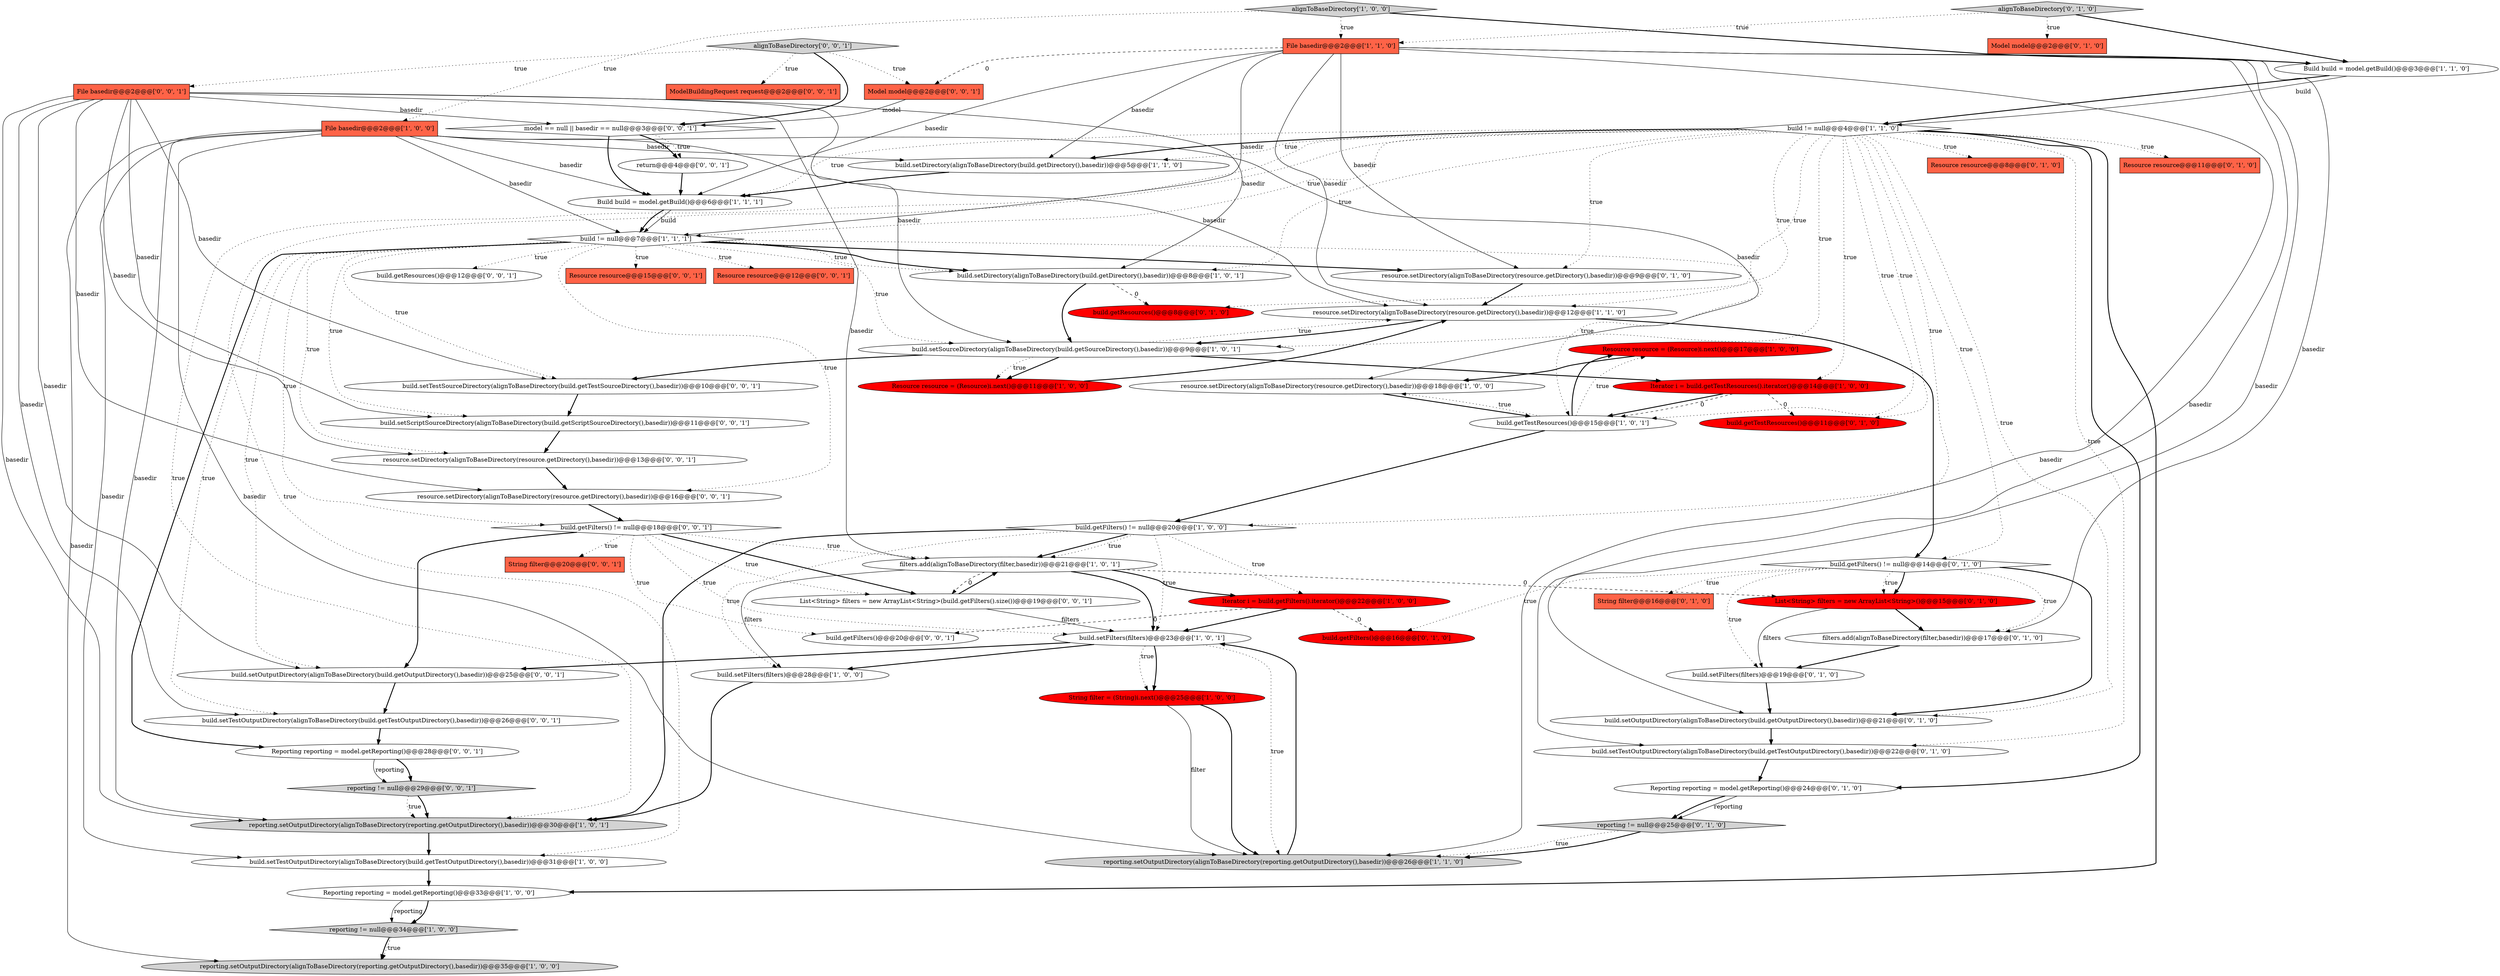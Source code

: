digraph {
16 [style = filled, label = "Resource resource = (Resource)i.next()@@@17@@@['1', '0', '0']", fillcolor = red, shape = ellipse image = "AAA1AAABBB1BBB"];
53 [style = filled, label = "File basedir@@@2@@@['0', '0', '1']", fillcolor = tomato, shape = box image = "AAA0AAABBB3BBB"];
40 [style = filled, label = "reporting != null@@@25@@@['0', '1', '0']", fillcolor = lightgray, shape = diamond image = "AAA0AAABBB2BBB"];
29 [style = filled, label = "Model model@@@2@@@['0', '1', '0']", fillcolor = tomato, shape = box image = "AAA0AAABBB2BBB"];
7 [style = filled, label = "build.setFilters(filters)@@@23@@@['1', '0', '1']", fillcolor = white, shape = ellipse image = "AAA0AAABBB1BBB"];
3 [style = filled, label = "build.getTestResources()@@@15@@@['1', '0', '1']", fillcolor = white, shape = ellipse image = "AAA0AAABBB1BBB"];
1 [style = filled, label = "resource.setDirectory(alignToBaseDirectory(resource.getDirectory(),basedir))@@@12@@@['1', '1', '0']", fillcolor = white, shape = ellipse image = "AAA0AAABBB1BBB"];
22 [style = filled, label = "resource.setDirectory(alignToBaseDirectory(resource.getDirectory(),basedir))@@@18@@@['1', '0', '0']", fillcolor = white, shape = ellipse image = "AAA0AAABBB1BBB"];
26 [style = filled, label = "Build build = model.getBuild()@@@3@@@['1', '1', '0']", fillcolor = white, shape = ellipse image = "AAA0AAABBB1BBB"];
33 [style = filled, label = "build.setOutputDirectory(alignToBaseDirectory(build.getOutputDirectory(),basedir))@@@21@@@['0', '1', '0']", fillcolor = white, shape = ellipse image = "AAA0AAABBB2BBB"];
35 [style = filled, label = "List<String> filters = new ArrayList<String>()@@@15@@@['0', '1', '0']", fillcolor = red, shape = ellipse image = "AAA1AAABBB2BBB"];
36 [style = filled, label = "filters.add(alignToBaseDirectory(filter,basedir))@@@17@@@['0', '1', '0']", fillcolor = white, shape = ellipse image = "AAA0AAABBB2BBB"];
46 [style = filled, label = "ModelBuildingRequest request@@@2@@@['0', '0', '1']", fillcolor = tomato, shape = box image = "AAA0AAABBB3BBB"];
47 [style = filled, label = "return@@@4@@@['0', '0', '1']", fillcolor = white, shape = ellipse image = "AAA0AAABBB3BBB"];
54 [style = filled, label = "alignToBaseDirectory['0', '0', '1']", fillcolor = lightgray, shape = diamond image = "AAA0AAABBB3BBB"];
5 [style = filled, label = "reporting.setOutputDirectory(alignToBaseDirectory(reporting.getOutputDirectory(),basedir))@@@35@@@['1', '0', '0']", fillcolor = lightgray, shape = ellipse image = "AAA0AAABBB1BBB"];
63 [style = filled, label = "build.getFilters()@@@20@@@['0', '0', '1']", fillcolor = white, shape = ellipse image = "AAA0AAABBB3BBB"];
24 [style = filled, label = "build.setDirectory(alignToBaseDirectory(build.getDirectory(),basedir))@@@5@@@['1', '1', '0']", fillcolor = white, shape = ellipse image = "AAA0AAABBB1BBB"];
0 [style = filled, label = "String filter = (String)i.next()@@@25@@@['1', '0', '0']", fillcolor = red, shape = ellipse image = "AAA1AAABBB1BBB"];
61 [style = filled, label = "build.setTestSourceDirectory(alignToBaseDirectory(build.getTestSourceDirectory(),basedir))@@@10@@@['0', '0', '1']", fillcolor = white, shape = ellipse image = "AAA0AAABBB3BBB"];
32 [style = filled, label = "build.getResources()@@@8@@@['0', '1', '0']", fillcolor = red, shape = ellipse image = "AAA1AAABBB2BBB"];
2 [style = filled, label = "build.setDirectory(alignToBaseDirectory(build.getDirectory(),basedir))@@@8@@@['1', '0', '1']", fillcolor = white, shape = ellipse image = "AAA0AAABBB1BBB"];
44 [style = filled, label = "build.getTestResources()@@@11@@@['0', '1', '0']", fillcolor = red, shape = ellipse image = "AAA1AAABBB2BBB"];
57 [style = filled, label = "build.setTestOutputDirectory(alignToBaseDirectory(build.getTestOutputDirectory(),basedir))@@@26@@@['0', '0', '1']", fillcolor = white, shape = ellipse image = "AAA0AAABBB3BBB"];
64 [style = filled, label = "build.setOutputDirectory(alignToBaseDirectory(build.getOutputDirectory(),basedir))@@@25@@@['0', '0', '1']", fillcolor = white, shape = ellipse image = "AAA0AAABBB3BBB"];
27 [style = filled, label = "Iterator i = build.getFilters().iterator()@@@22@@@['1', '0', '0']", fillcolor = red, shape = ellipse image = "AAA1AAABBB1BBB"];
34 [style = filled, label = "Resource resource@@@11@@@['0', '1', '0']", fillcolor = tomato, shape = box image = "AAA0AAABBB2BBB"];
4 [style = filled, label = "File basedir@@@2@@@['1', '0', '0']", fillcolor = tomato, shape = box image = "AAA0AAABBB1BBB"];
31 [style = filled, label = "build.getFilters() != null@@@14@@@['0', '1', '0']", fillcolor = white, shape = diamond image = "AAA0AAABBB2BBB"];
23 [style = filled, label = "Iterator i = build.getTestResources().iterator()@@@14@@@['1', '0', '0']", fillcolor = red, shape = ellipse image = "AAA1AAABBB1BBB"];
10 [style = filled, label = "build.setFilters(filters)@@@28@@@['1', '0', '0']", fillcolor = white, shape = ellipse image = "AAA0AAABBB1BBB"];
8 [style = filled, label = "reporting.setOutputDirectory(alignToBaseDirectory(reporting.getOutputDirectory(),basedir))@@@30@@@['1', '0', '1']", fillcolor = lightgray, shape = ellipse image = "AAA0AAABBB1BBB"];
25 [style = filled, label = "Resource resource = (Resource)i.next()@@@11@@@['1', '0', '0']", fillcolor = red, shape = ellipse image = "AAA1AAABBB1BBB"];
50 [style = filled, label = "Reporting reporting = model.getReporting()@@@28@@@['0', '0', '1']", fillcolor = white, shape = ellipse image = "AAA0AAABBB3BBB"];
15 [style = filled, label = "reporting.setOutputDirectory(alignToBaseDirectory(reporting.getOutputDirectory(),basedir))@@@26@@@['1', '1', '0']", fillcolor = lightgray, shape = ellipse image = "AAA0AAABBB1BBB"];
14 [style = filled, label = "build.setSourceDirectory(alignToBaseDirectory(build.getSourceDirectory(),basedir))@@@9@@@['1', '0', '1']", fillcolor = white, shape = ellipse image = "AAA0AAABBB1BBB"];
49 [style = filled, label = "reporting != null@@@29@@@['0', '0', '1']", fillcolor = lightgray, shape = diamond image = "AAA0AAABBB3BBB"];
6 [style = filled, label = "Build build = model.getBuild()@@@6@@@['1', '1', '1']", fillcolor = white, shape = ellipse image = "AAA0AAABBB1BBB"];
19 [style = filled, label = "build.setTestOutputDirectory(alignToBaseDirectory(build.getTestOutputDirectory(),basedir))@@@31@@@['1', '0', '0']", fillcolor = white, shape = ellipse image = "AAA0AAABBB1BBB"];
65 [style = filled, label = "build.getResources()@@@12@@@['0', '0', '1']", fillcolor = white, shape = ellipse image = "AAA0AAABBB3BBB"];
13 [style = filled, label = "build.getFilters() != null@@@20@@@['1', '0', '0']", fillcolor = white, shape = diamond image = "AAA0AAABBB1BBB"];
41 [style = filled, label = "alignToBaseDirectory['0', '1', '0']", fillcolor = lightgray, shape = diamond image = "AAA0AAABBB2BBB"];
42 [style = filled, label = "String filter@@@16@@@['0', '1', '0']", fillcolor = tomato, shape = box image = "AAA0AAABBB2BBB"];
12 [style = filled, label = "build != null@@@7@@@['1', '1', '1']", fillcolor = white, shape = diamond image = "AAA0AAABBB1BBB"];
60 [style = filled, label = "build.getFilters() != null@@@18@@@['0', '0', '1']", fillcolor = white, shape = diamond image = "AAA0AAABBB3BBB"];
18 [style = filled, label = "alignToBaseDirectory['1', '0', '0']", fillcolor = lightgray, shape = diamond image = "AAA0AAABBB1BBB"];
9 [style = filled, label = "build != null@@@4@@@['1', '1', '0']", fillcolor = white, shape = diamond image = "AAA0AAABBB1BBB"];
45 [style = filled, label = "resource.setDirectory(alignToBaseDirectory(resource.getDirectory(),basedir))@@@16@@@['0', '0', '1']", fillcolor = white, shape = ellipse image = "AAA0AAABBB3BBB"];
51 [style = filled, label = "build.setScriptSourceDirectory(alignToBaseDirectory(build.getScriptSourceDirectory(),basedir))@@@11@@@['0', '0', '1']", fillcolor = white, shape = ellipse image = "AAA0AAABBB3BBB"];
11 [style = filled, label = "filters.add(alignToBaseDirectory(filter,basedir))@@@21@@@['1', '0', '1']", fillcolor = white, shape = ellipse image = "AAA0AAABBB1BBB"];
39 [style = filled, label = "Reporting reporting = model.getReporting()@@@24@@@['0', '1', '0']", fillcolor = white, shape = ellipse image = "AAA0AAABBB2BBB"];
52 [style = filled, label = "Resource resource@@@15@@@['0', '0', '1']", fillcolor = tomato, shape = box image = "AAA0AAABBB3BBB"];
17 [style = filled, label = "File basedir@@@2@@@['1', '1', '0']", fillcolor = tomato, shape = box image = "AAA0AAABBB1BBB"];
21 [style = filled, label = "reporting != null@@@34@@@['1', '0', '0']", fillcolor = lightgray, shape = diamond image = "AAA0AAABBB1BBB"];
20 [style = filled, label = "Reporting reporting = model.getReporting()@@@33@@@['1', '0', '0']", fillcolor = white, shape = ellipse image = "AAA0AAABBB1BBB"];
30 [style = filled, label = "build.setFilters(filters)@@@19@@@['0', '1', '0']", fillcolor = white, shape = ellipse image = "AAA0AAABBB2BBB"];
37 [style = filled, label = "resource.setDirectory(alignToBaseDirectory(resource.getDirectory(),basedir))@@@9@@@['0', '1', '0']", fillcolor = white, shape = ellipse image = "AAA0AAABBB2BBB"];
48 [style = filled, label = "Resource resource@@@12@@@['0', '0', '1']", fillcolor = tomato, shape = box image = "AAA0AAABBB3BBB"];
55 [style = filled, label = "String filter@@@20@@@['0', '0', '1']", fillcolor = tomato, shape = box image = "AAA0AAABBB3BBB"];
56 [style = filled, label = "List<String> filters = new ArrayList<String>(build.getFilters().size())@@@19@@@['0', '0', '1']", fillcolor = white, shape = ellipse image = "AAA0AAABBB3BBB"];
43 [style = filled, label = "build.getFilters()@@@16@@@['0', '1', '0']", fillcolor = red, shape = ellipse image = "AAA1AAABBB2BBB"];
58 [style = filled, label = "resource.setDirectory(alignToBaseDirectory(resource.getDirectory(),basedir))@@@13@@@['0', '0', '1']", fillcolor = white, shape = ellipse image = "AAA0AAABBB3BBB"];
59 [style = filled, label = "model == null || basedir == null@@@3@@@['0', '0', '1']", fillcolor = white, shape = diamond image = "AAA0AAABBB3BBB"];
62 [style = filled, label = "Model model@@@2@@@['0', '0', '1']", fillcolor = tomato, shape = box image = "AAA0AAABBB3BBB"];
38 [style = filled, label = "build.setTestOutputDirectory(alignToBaseDirectory(build.getTestOutputDirectory(),basedir))@@@22@@@['0', '1', '0']", fillcolor = white, shape = ellipse image = "AAA0AAABBB2BBB"];
28 [style = filled, label = "Resource resource@@@8@@@['0', '1', '0']", fillcolor = tomato, shape = box image = "AAA0AAABBB2BBB"];
17->12 [style = solid, label="basedir"];
9->12 [style = dotted, label="true"];
14->25 [style = bold, label=""];
25->1 [style = bold, label=""];
13->27 [style = dotted, label="true"];
12->65 [style = dotted, label="true"];
12->60 [style = dotted, label="true"];
2->32 [style = dashed, label="0"];
40->15 [style = bold, label=""];
35->30 [style = solid, label="filters"];
17->6 [style = solid, label="basedir"];
53->51 [style = solid, label="basedir"];
26->9 [style = bold, label=""];
9->37 [style = dotted, label="true"];
39->40 [style = solid, label="reporting"];
17->38 [style = solid, label="basedir"];
3->16 [style = bold, label=""];
13->10 [style = dotted, label="true"];
27->63 [style = dashed, label="0"];
38->39 [style = bold, label=""];
0->15 [style = bold, label=""];
49->8 [style = bold, label=""];
31->42 [style = dotted, label="true"];
12->2 [style = bold, label=""];
41->29 [style = dotted, label="true"];
31->35 [style = bold, label=""];
10->8 [style = bold, label=""];
17->62 [style = dashed, label="0"];
12->61 [style = dotted, label="true"];
4->22 [style = solid, label="basedir"];
12->58 [style = dotted, label="true"];
2->14 [style = bold, label=""];
27->7 [style = bold, label=""];
12->51 [style = dotted, label="true"];
62->59 [style = solid, label="model"];
1->31 [style = bold, label=""];
4->19 [style = solid, label="basedir"];
59->6 [style = bold, label=""];
54->62 [style = dotted, label="true"];
41->17 [style = dotted, label="true"];
9->24 [style = bold, label=""];
3->16 [style = dotted, label="true"];
53->57 [style = solid, label="basedir"];
9->32 [style = dotted, label="true"];
9->28 [style = dotted, label="true"];
21->5 [style = dotted, label="true"];
4->6 [style = solid, label="basedir"];
60->11 [style = dotted, label="true"];
60->7 [style = dotted, label="true"];
12->3 [style = dotted, label="true"];
9->33 [style = dotted, label="true"];
4->12 [style = solid, label="basedir"];
47->6 [style = bold, label=""];
9->39 [style = bold, label=""];
19->20 [style = bold, label=""];
37->1 [style = bold, label=""];
4->24 [style = solid, label="basedir"];
17->33 [style = solid, label="basedir"];
60->64 [style = bold, label=""];
12->2 [style = dotted, label="true"];
9->31 [style = dotted, label="true"];
4->1 [style = solid, label="basedir"];
23->3 [style = bold, label=""];
7->0 [style = bold, label=""];
13->7 [style = dotted, label="true"];
51->58 [style = bold, label=""];
53->45 [style = solid, label="basedir"];
13->11 [style = bold, label=""];
50->49 [style = bold, label=""];
12->37 [style = bold, label=""];
9->38 [style = dotted, label="true"];
54->53 [style = dotted, label="true"];
9->8 [style = dotted, label="true"];
31->30 [style = dotted, label="true"];
36->30 [style = bold, label=""];
9->24 [style = dotted, label="true"];
12->57 [style = dotted, label="true"];
31->33 [style = bold, label=""];
9->13 [style = dotted, label="true"];
14->25 [style = dotted, label="true"];
54->59 [style = bold, label=""];
4->5 [style = solid, label="basedir"];
50->49 [style = solid, label="reporting"];
14->61 [style = bold, label=""];
14->1 [style = dotted, label="true"];
18->17 [style = dotted, label="true"];
45->60 [style = bold, label=""];
31->43 [style = dotted, label="true"];
53->61 [style = solid, label="basedir"];
40->15 [style = dotted, label="true"];
64->57 [style = bold, label=""];
9->3 [style = dotted, label="true"];
20->21 [style = solid, label="reporting"];
60->56 [style = bold, label=""];
56->11 [style = bold, label=""];
27->43 [style = dashed, label="0"];
49->8 [style = dotted, label="true"];
53->58 [style = solid, label="basedir"];
60->56 [style = dotted, label="true"];
30->33 [style = bold, label=""];
31->35 [style = dotted, label="true"];
7->64 [style = bold, label=""];
18->26 [style = bold, label=""];
53->14 [style = solid, label="basedir"];
9->20 [style = bold, label=""];
12->52 [style = dotted, label="true"];
53->2 [style = solid, label="basedir"];
7->0 [style = dotted, label="true"];
7->15 [style = dotted, label="true"];
17->36 [style = solid, label="basedir"];
56->7 [style = solid, label="filters"];
9->44 [style = dotted, label="true"];
11->10 [style = solid, label="filters"];
23->3 [style = dashed, label="0"];
21->5 [style = bold, label=""];
59->47 [style = bold, label=""];
9->19 [style = dotted, label="true"];
14->23 [style = bold, label=""];
9->23 [style = dotted, label="true"];
39->40 [style = bold, label=""];
26->9 [style = solid, label="build"];
9->1 [style = dotted, label="true"];
13->11 [style = dotted, label="true"];
17->1 [style = solid, label="basedir"];
53->64 [style = solid, label="basedir"];
17->15 [style = solid, label="basedir"];
6->12 [style = bold, label=""];
4->8 [style = solid, label="basedir"];
0->15 [style = solid, label="filter"];
61->51 [style = bold, label=""];
12->50 [style = bold, label=""];
4->15 [style = solid, label="basedir"];
15->7 [style = bold, label=""];
54->46 [style = dotted, label="true"];
11->56 [style = dashed, label="0"];
57->50 [style = bold, label=""];
7->10 [style = bold, label=""];
8->19 [style = bold, label=""];
53->8 [style = solid, label="basedir"];
6->12 [style = solid, label="build"];
12->64 [style = dotted, label="true"];
16->22 [style = bold, label=""];
9->6 [style = dotted, label="true"];
53->11 [style = solid, label="basedir"];
9->14 [style = dotted, label="true"];
17->37 [style = solid, label="basedir"];
20->21 [style = bold, label=""];
22->3 [style = bold, label=""];
12->14 [style = dotted, label="true"];
60->55 [style = dotted, label="true"];
53->59 [style = solid, label="basedir"];
60->63 [style = dotted, label="true"];
12->45 [style = dotted, label="true"];
23->44 [style = dashed, label="0"];
9->34 [style = dotted, label="true"];
9->2 [style = dotted, label="true"];
58->45 [style = bold, label=""];
3->22 [style = dotted, label="true"];
3->13 [style = bold, label=""];
59->47 [style = dotted, label="true"];
33->38 [style = bold, label=""];
1->14 [style = bold, label=""];
41->26 [style = bold, label=""];
18->4 [style = dotted, label="true"];
35->36 [style = bold, label=""];
13->8 [style = bold, label=""];
17->24 [style = solid, label="basedir"];
24->6 [style = bold, label=""];
31->36 [style = dotted, label="true"];
11->7 [style = bold, label=""];
11->35 [style = dashed, label="0"];
11->27 [style = bold, label=""];
12->48 [style = dotted, label="true"];
}
